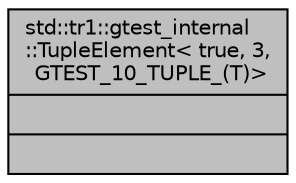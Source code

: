 digraph "std::tr1::gtest_internal::TupleElement&lt; true, 3, GTEST_10_TUPLE_(T)&gt;"
{
 // LATEX_PDF_SIZE
  edge [fontname="Helvetica",fontsize="10",labelfontname="Helvetica",labelfontsize="10"];
  node [fontname="Helvetica",fontsize="10",shape=record];
  Node1 [label="{std::tr1::gtest_internal\l::TupleElement\< true, 3,\l GTEST_10_TUPLE_(T)\>\n||}",height=0.2,width=0.4,color="black", fillcolor="grey75", style="filled", fontcolor="black",tooltip=" "];
}
